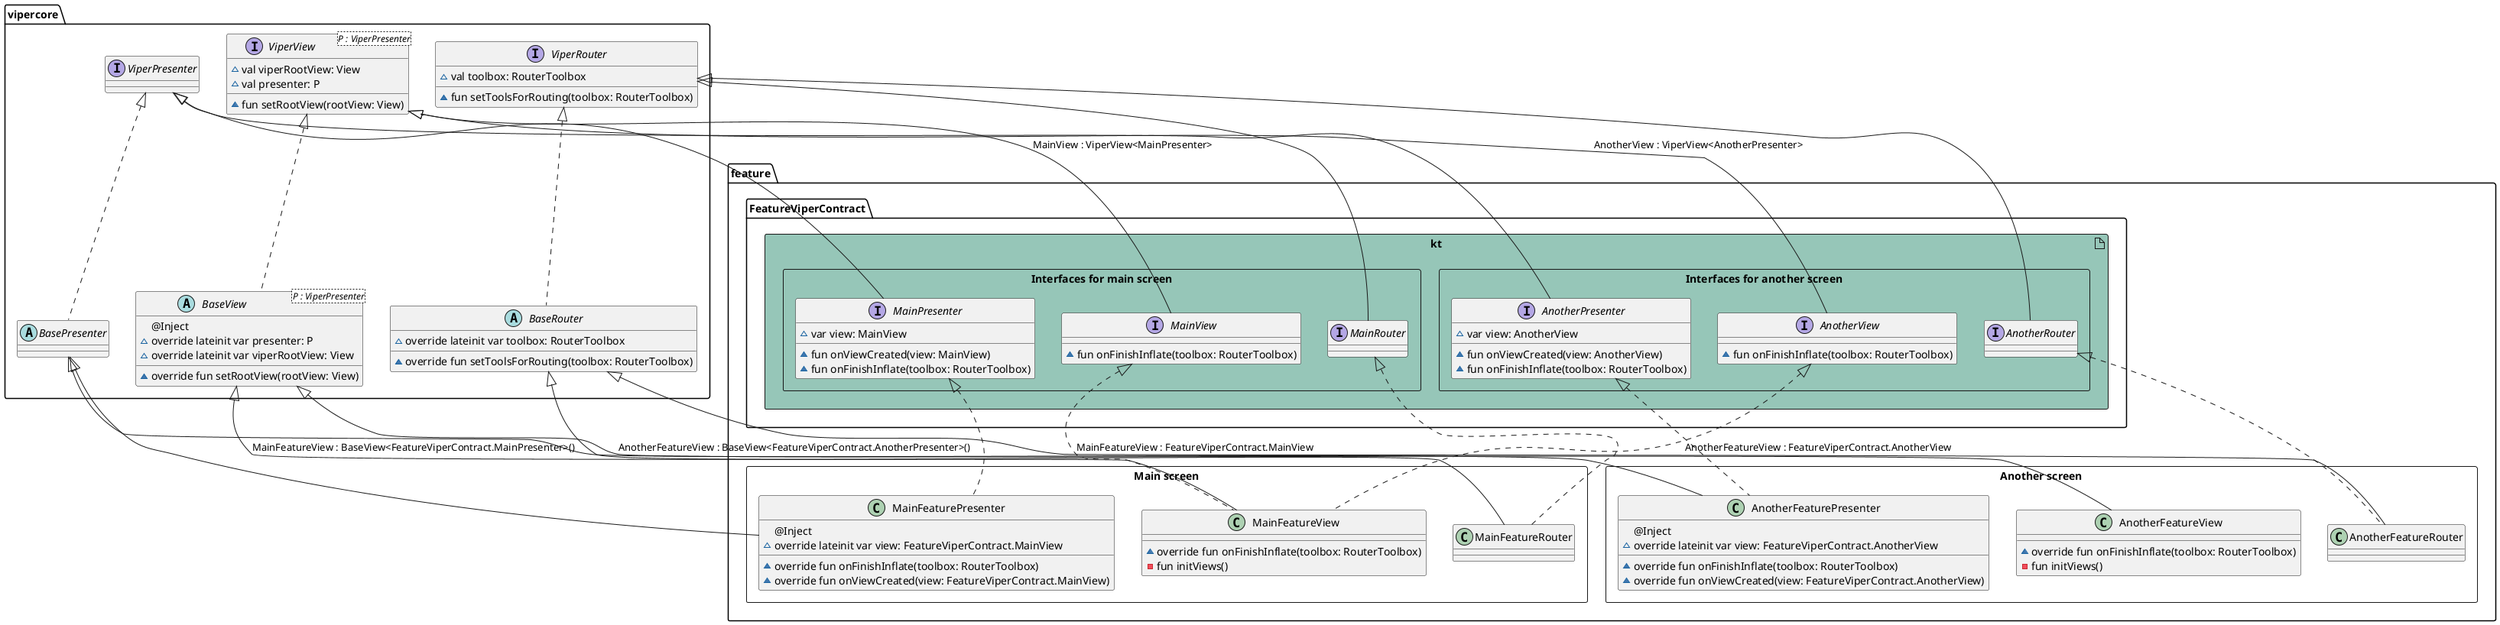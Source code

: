 @startuml

package vipercore {

    interface ViperView<P : ViperPresenter>{
        ~val viperRootView: View
        ~val presenter: P
        ~fun setRootView(rootView: View)
    }

    interface ViperPresenter

    interface ViperRouter{
        ~val toolbox: RouterToolbox
        ~fun setToolsForRouting(toolbox: RouterToolbox)
    }

    abstract class BaseView<P : ViperPresenter> {
        @Inject
        ~override lateinit var presenter: P
        ~override lateinit var viperRootView: View
        ~override fun setRootView(rootView: View)
    }

    abstract class BasePresenter

    abstract class BaseRouter{
        ~override lateinit var toolbox: RouterToolbox
        ~override fun setToolsForRouting(toolbox: RouterToolbox)
    }

    ViperRouter <|.. BaseRouter
    ViperView <|.. BaseView
    ViperPresenter <|.. BasePresenter
}

package feature {

    artifact FeatureViperContract.kt #96c6b8{

		package "Interfaces for main screen" <<Rectangle>>{
			interface MainView {
				~fun onFinishInflate(toolbox: RouterToolbox)
			}

			interface MainPresenter {
				~var view: MainView
				~fun onViewCreated(view: MainView)
				~fun onFinishInflate(toolbox: RouterToolbox)
			}

			interface MainRouter

			ViperView <|-- MainView : MainView : ViperView<MainPresenter>
			ViperPresenter <|-- MainPresenter
			ViperRouter <|-- MainRouter
		}

		package "Interfaces for another screen" <<Rectangle>>{
			interface AnotherView {
				~fun onFinishInflate(toolbox: RouterToolbox)
			}

			interface AnotherPresenter {
				~var view: AnotherView
				~fun onViewCreated(view: AnotherView)
				~fun onFinishInflate(toolbox: RouterToolbox)
			}

			interface AnotherRouter

			ViperView <|-- AnotherView : AnotherView : ViperView<AnotherPresenter>
			ViperPresenter <|-- AnotherPresenter
			ViperRouter <|-- AnotherRouter
		}
    }

    package "Main screen" <<Rectangle>>{
        class MainFeatureView {
                ~override fun onFinishInflate(toolbox: RouterToolbox)
                -fun initViews()
            }

            class MainFeaturePresenter{
                @Inject
                ~override lateinit var view: FeatureViperContract.MainView
                ~override fun onFinishInflate(toolbox: RouterToolbox)
                ~override fun onViewCreated(view: FeatureViperContract.MainView)
            }

            class MainFeatureRouter

		BasePresenter <|-- MainFeaturePresenter
		MainPresenter <|.. MainFeaturePresenter
		BaseRouter <|-- MainFeatureRouter
		MainRouter <|.. MainFeatureRouter
		BaseView <|-- MainFeatureView : MainFeatureView : BaseView<FeatureViperContract.MainPresenter>()
		MainView <|.. MainFeatureView : MainFeatureView : FeatureViperContract.MainView
    }

    package "Another screen" <<Rectangle>>{
            class AnotherFeatureView {
                    ~override fun onFinishInflate(toolbox: RouterToolbox)
                    -fun initViews()
                }

                class AnotherFeaturePresenter{
                    @Inject
                    ~override lateinit var view: FeatureViperContract.AnotherView
                    ~override fun onFinishInflate(toolbox: RouterToolbox)
                    ~override fun onViewCreated(view: FeatureViperContract.AnotherView)
                }

                class AnotherFeatureRouter

    		BasePresenter <|-- AnotherFeaturePresenter
    		AnotherPresenter <|.. AnotherFeaturePresenter
    		BaseRouter <|-- AnotherFeatureRouter
    		AnotherRouter <|.. AnotherFeatureRouter
    		BaseView <|-- AnotherFeatureView : AnotherFeatureView : BaseView<FeatureViperContract.AnotherPresenter>()
    		AnotherView <|.. MainFeatureView : AnotherFeatureView : FeatureViperContract.AnotherView
        }
}
@enduml